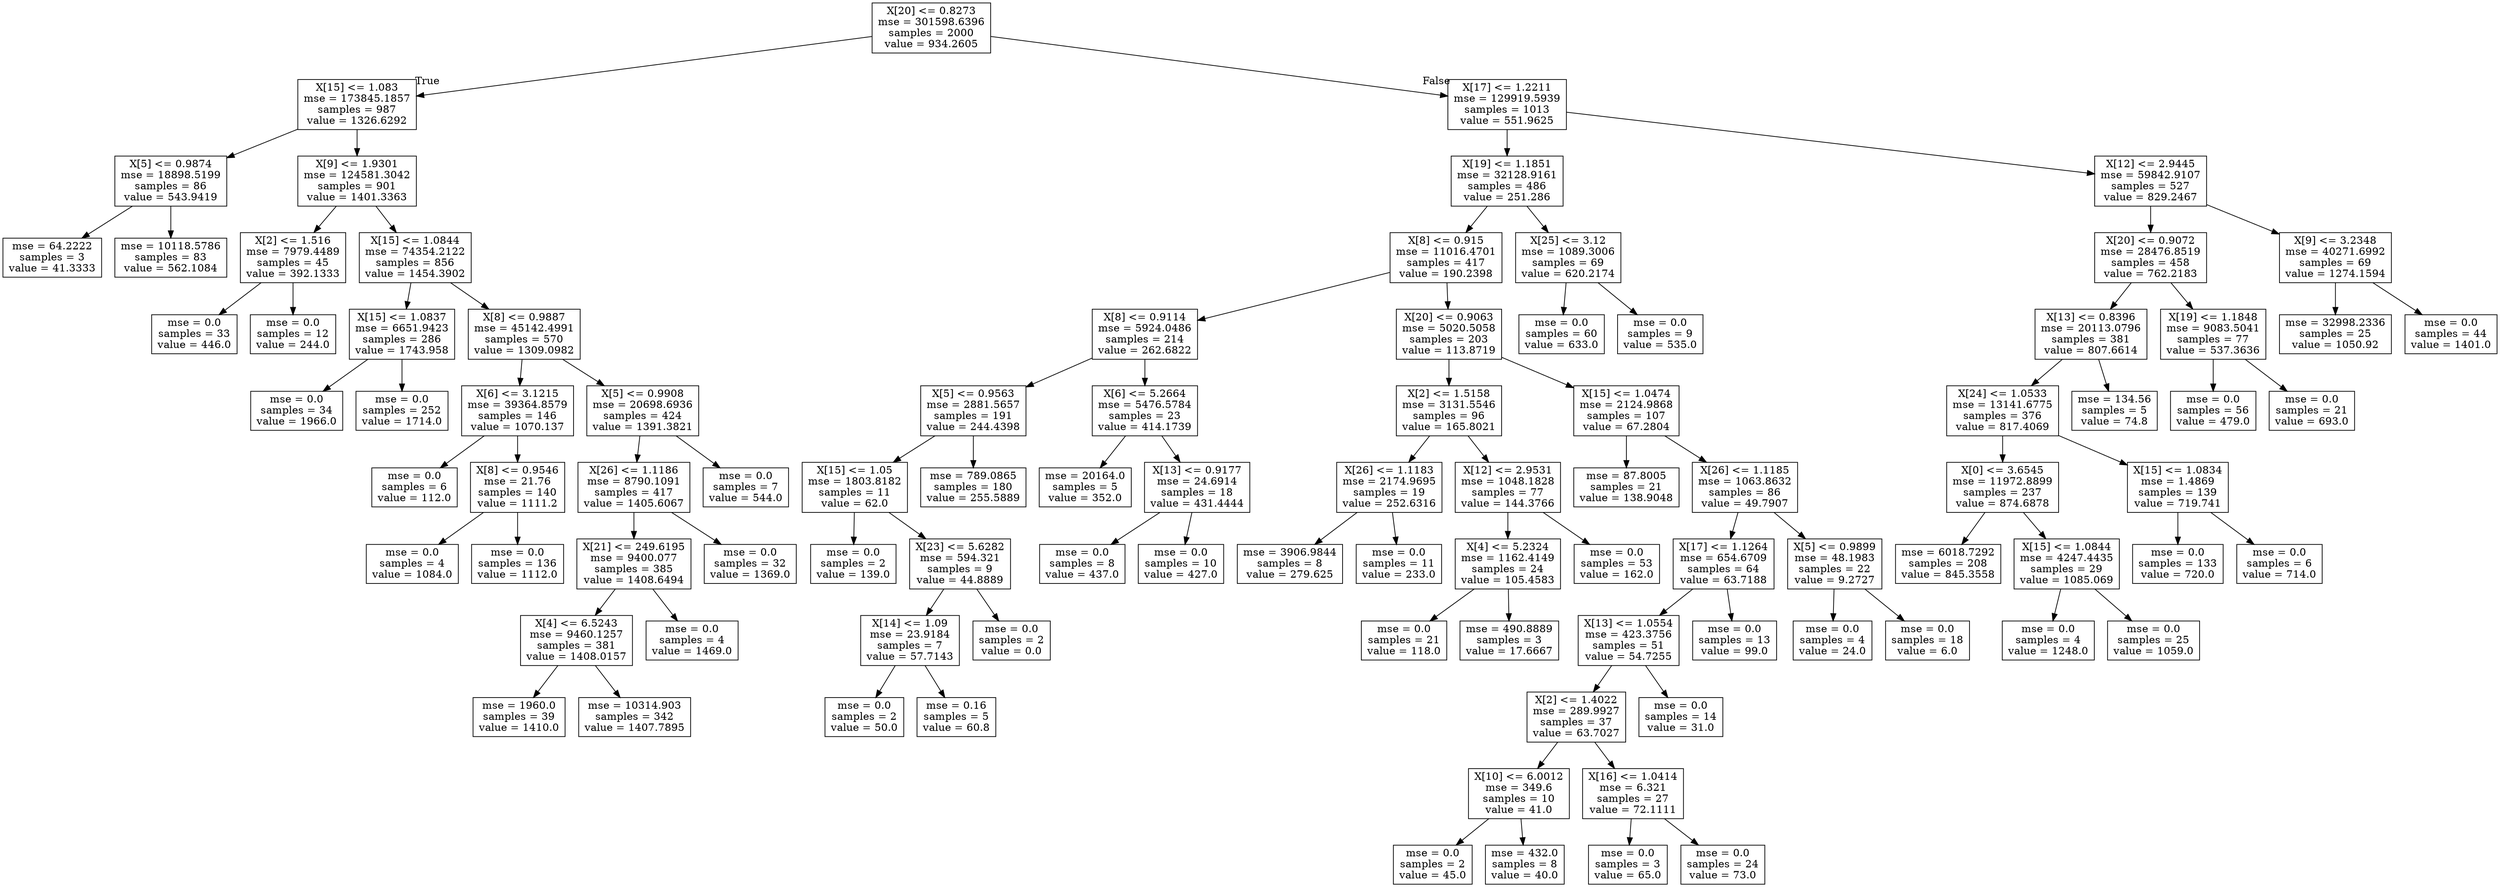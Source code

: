 digraph Tree {
node [shape=box] ;
0 [label="X[20] <= 0.8273\nmse = 301598.6396\nsamples = 2000\nvalue = 934.2605"] ;
1 [label="X[15] <= 1.083\nmse = 173845.1857\nsamples = 987\nvalue = 1326.6292"] ;
0 -> 1 [labeldistance=2.5, labelangle=45, headlabel="True"] ;
2 [label="X[5] <= 0.9874\nmse = 18898.5199\nsamples = 86\nvalue = 543.9419"] ;
1 -> 2 ;
3 [label="mse = 64.2222\nsamples = 3\nvalue = 41.3333"] ;
2 -> 3 ;
4 [label="mse = 10118.5786\nsamples = 83\nvalue = 562.1084"] ;
2 -> 4 ;
5 [label="X[9] <= 1.9301\nmse = 124581.3042\nsamples = 901\nvalue = 1401.3363"] ;
1 -> 5 ;
6 [label="X[2] <= 1.516\nmse = 7979.4489\nsamples = 45\nvalue = 392.1333"] ;
5 -> 6 ;
7 [label="mse = 0.0\nsamples = 33\nvalue = 446.0"] ;
6 -> 7 ;
8 [label="mse = 0.0\nsamples = 12\nvalue = 244.0"] ;
6 -> 8 ;
9 [label="X[15] <= 1.0844\nmse = 74354.2122\nsamples = 856\nvalue = 1454.3902"] ;
5 -> 9 ;
10 [label="X[15] <= 1.0837\nmse = 6651.9423\nsamples = 286\nvalue = 1743.958"] ;
9 -> 10 ;
11 [label="mse = 0.0\nsamples = 34\nvalue = 1966.0"] ;
10 -> 11 ;
12 [label="mse = 0.0\nsamples = 252\nvalue = 1714.0"] ;
10 -> 12 ;
13 [label="X[8] <= 0.9887\nmse = 45142.4991\nsamples = 570\nvalue = 1309.0982"] ;
9 -> 13 ;
14 [label="X[6] <= 3.1215\nmse = 39364.8579\nsamples = 146\nvalue = 1070.137"] ;
13 -> 14 ;
15 [label="mse = 0.0\nsamples = 6\nvalue = 112.0"] ;
14 -> 15 ;
16 [label="X[8] <= 0.9546\nmse = 21.76\nsamples = 140\nvalue = 1111.2"] ;
14 -> 16 ;
17 [label="mse = 0.0\nsamples = 4\nvalue = 1084.0"] ;
16 -> 17 ;
18 [label="mse = 0.0\nsamples = 136\nvalue = 1112.0"] ;
16 -> 18 ;
19 [label="X[5] <= 0.9908\nmse = 20698.6936\nsamples = 424\nvalue = 1391.3821"] ;
13 -> 19 ;
20 [label="X[26] <= 1.1186\nmse = 8790.1091\nsamples = 417\nvalue = 1405.6067"] ;
19 -> 20 ;
21 [label="X[21] <= 249.6195\nmse = 9400.077\nsamples = 385\nvalue = 1408.6494"] ;
20 -> 21 ;
22 [label="X[4] <= 6.5243\nmse = 9460.1257\nsamples = 381\nvalue = 1408.0157"] ;
21 -> 22 ;
23 [label="mse = 1960.0\nsamples = 39\nvalue = 1410.0"] ;
22 -> 23 ;
24 [label="mse = 10314.903\nsamples = 342\nvalue = 1407.7895"] ;
22 -> 24 ;
25 [label="mse = 0.0\nsamples = 4\nvalue = 1469.0"] ;
21 -> 25 ;
26 [label="mse = 0.0\nsamples = 32\nvalue = 1369.0"] ;
20 -> 26 ;
27 [label="mse = 0.0\nsamples = 7\nvalue = 544.0"] ;
19 -> 27 ;
28 [label="X[17] <= 1.2211\nmse = 129919.5939\nsamples = 1013\nvalue = 551.9625"] ;
0 -> 28 [labeldistance=2.5, labelangle=-45, headlabel="False"] ;
29 [label="X[19] <= 1.1851\nmse = 32128.9161\nsamples = 486\nvalue = 251.286"] ;
28 -> 29 ;
30 [label="X[8] <= 0.915\nmse = 11016.4701\nsamples = 417\nvalue = 190.2398"] ;
29 -> 30 ;
31 [label="X[8] <= 0.9114\nmse = 5924.0486\nsamples = 214\nvalue = 262.6822"] ;
30 -> 31 ;
32 [label="X[5] <= 0.9563\nmse = 2881.5657\nsamples = 191\nvalue = 244.4398"] ;
31 -> 32 ;
33 [label="X[15] <= 1.05\nmse = 1803.8182\nsamples = 11\nvalue = 62.0"] ;
32 -> 33 ;
34 [label="mse = 0.0\nsamples = 2\nvalue = 139.0"] ;
33 -> 34 ;
35 [label="X[23] <= 5.6282\nmse = 594.321\nsamples = 9\nvalue = 44.8889"] ;
33 -> 35 ;
36 [label="X[14] <= 1.09\nmse = 23.9184\nsamples = 7\nvalue = 57.7143"] ;
35 -> 36 ;
37 [label="mse = 0.0\nsamples = 2\nvalue = 50.0"] ;
36 -> 37 ;
38 [label="mse = 0.16\nsamples = 5\nvalue = 60.8"] ;
36 -> 38 ;
39 [label="mse = 0.0\nsamples = 2\nvalue = 0.0"] ;
35 -> 39 ;
40 [label="mse = 789.0865\nsamples = 180\nvalue = 255.5889"] ;
32 -> 40 ;
41 [label="X[6] <= 5.2664\nmse = 5476.5784\nsamples = 23\nvalue = 414.1739"] ;
31 -> 41 ;
42 [label="mse = 20164.0\nsamples = 5\nvalue = 352.0"] ;
41 -> 42 ;
43 [label="X[13] <= 0.9177\nmse = 24.6914\nsamples = 18\nvalue = 431.4444"] ;
41 -> 43 ;
44 [label="mse = 0.0\nsamples = 8\nvalue = 437.0"] ;
43 -> 44 ;
45 [label="mse = 0.0\nsamples = 10\nvalue = 427.0"] ;
43 -> 45 ;
46 [label="X[20] <= 0.9063\nmse = 5020.5058\nsamples = 203\nvalue = 113.8719"] ;
30 -> 46 ;
47 [label="X[2] <= 1.5158\nmse = 3131.5546\nsamples = 96\nvalue = 165.8021"] ;
46 -> 47 ;
48 [label="X[26] <= 1.1183\nmse = 2174.9695\nsamples = 19\nvalue = 252.6316"] ;
47 -> 48 ;
49 [label="mse = 3906.9844\nsamples = 8\nvalue = 279.625"] ;
48 -> 49 ;
50 [label="mse = 0.0\nsamples = 11\nvalue = 233.0"] ;
48 -> 50 ;
51 [label="X[12] <= 2.9531\nmse = 1048.1828\nsamples = 77\nvalue = 144.3766"] ;
47 -> 51 ;
52 [label="X[4] <= 5.2324\nmse = 1162.4149\nsamples = 24\nvalue = 105.4583"] ;
51 -> 52 ;
53 [label="mse = 0.0\nsamples = 21\nvalue = 118.0"] ;
52 -> 53 ;
54 [label="mse = 490.8889\nsamples = 3\nvalue = 17.6667"] ;
52 -> 54 ;
55 [label="mse = 0.0\nsamples = 53\nvalue = 162.0"] ;
51 -> 55 ;
56 [label="X[15] <= 1.0474\nmse = 2124.9868\nsamples = 107\nvalue = 67.2804"] ;
46 -> 56 ;
57 [label="mse = 87.8005\nsamples = 21\nvalue = 138.9048"] ;
56 -> 57 ;
58 [label="X[26] <= 1.1185\nmse = 1063.8632\nsamples = 86\nvalue = 49.7907"] ;
56 -> 58 ;
59 [label="X[17] <= 1.1264\nmse = 654.6709\nsamples = 64\nvalue = 63.7188"] ;
58 -> 59 ;
60 [label="X[13] <= 1.0554\nmse = 423.3756\nsamples = 51\nvalue = 54.7255"] ;
59 -> 60 ;
61 [label="X[2] <= 1.4022\nmse = 289.9927\nsamples = 37\nvalue = 63.7027"] ;
60 -> 61 ;
62 [label="X[10] <= 6.0012\nmse = 349.6\nsamples = 10\nvalue = 41.0"] ;
61 -> 62 ;
63 [label="mse = 0.0\nsamples = 2\nvalue = 45.0"] ;
62 -> 63 ;
64 [label="mse = 432.0\nsamples = 8\nvalue = 40.0"] ;
62 -> 64 ;
65 [label="X[16] <= 1.0414\nmse = 6.321\nsamples = 27\nvalue = 72.1111"] ;
61 -> 65 ;
66 [label="mse = 0.0\nsamples = 3\nvalue = 65.0"] ;
65 -> 66 ;
67 [label="mse = 0.0\nsamples = 24\nvalue = 73.0"] ;
65 -> 67 ;
68 [label="mse = 0.0\nsamples = 14\nvalue = 31.0"] ;
60 -> 68 ;
69 [label="mse = 0.0\nsamples = 13\nvalue = 99.0"] ;
59 -> 69 ;
70 [label="X[5] <= 0.9899\nmse = 48.1983\nsamples = 22\nvalue = 9.2727"] ;
58 -> 70 ;
71 [label="mse = 0.0\nsamples = 4\nvalue = 24.0"] ;
70 -> 71 ;
72 [label="mse = 0.0\nsamples = 18\nvalue = 6.0"] ;
70 -> 72 ;
73 [label="X[25] <= 3.12\nmse = 1089.3006\nsamples = 69\nvalue = 620.2174"] ;
29 -> 73 ;
74 [label="mse = 0.0\nsamples = 60\nvalue = 633.0"] ;
73 -> 74 ;
75 [label="mse = 0.0\nsamples = 9\nvalue = 535.0"] ;
73 -> 75 ;
76 [label="X[12] <= 2.9445\nmse = 59842.9107\nsamples = 527\nvalue = 829.2467"] ;
28 -> 76 ;
77 [label="X[20] <= 0.9072\nmse = 28476.8519\nsamples = 458\nvalue = 762.2183"] ;
76 -> 77 ;
78 [label="X[13] <= 0.8396\nmse = 20113.0796\nsamples = 381\nvalue = 807.6614"] ;
77 -> 78 ;
79 [label="X[24] <= 1.0533\nmse = 13141.6775\nsamples = 376\nvalue = 817.4069"] ;
78 -> 79 ;
80 [label="X[0] <= 3.6545\nmse = 11972.8899\nsamples = 237\nvalue = 874.6878"] ;
79 -> 80 ;
81 [label="mse = 6018.7292\nsamples = 208\nvalue = 845.3558"] ;
80 -> 81 ;
82 [label="X[15] <= 1.0844\nmse = 4247.4435\nsamples = 29\nvalue = 1085.069"] ;
80 -> 82 ;
83 [label="mse = 0.0\nsamples = 4\nvalue = 1248.0"] ;
82 -> 83 ;
84 [label="mse = 0.0\nsamples = 25\nvalue = 1059.0"] ;
82 -> 84 ;
85 [label="X[15] <= 1.0834\nmse = 1.4869\nsamples = 139\nvalue = 719.741"] ;
79 -> 85 ;
86 [label="mse = 0.0\nsamples = 133\nvalue = 720.0"] ;
85 -> 86 ;
87 [label="mse = 0.0\nsamples = 6\nvalue = 714.0"] ;
85 -> 87 ;
88 [label="mse = 134.56\nsamples = 5\nvalue = 74.8"] ;
78 -> 88 ;
89 [label="X[19] <= 1.1848\nmse = 9083.5041\nsamples = 77\nvalue = 537.3636"] ;
77 -> 89 ;
90 [label="mse = 0.0\nsamples = 56\nvalue = 479.0"] ;
89 -> 90 ;
91 [label="mse = 0.0\nsamples = 21\nvalue = 693.0"] ;
89 -> 91 ;
92 [label="X[9] <= 3.2348\nmse = 40271.6992\nsamples = 69\nvalue = 1274.1594"] ;
76 -> 92 ;
93 [label="mse = 32998.2336\nsamples = 25\nvalue = 1050.92"] ;
92 -> 93 ;
94 [label="mse = 0.0\nsamples = 44\nvalue = 1401.0"] ;
92 -> 94 ;
}